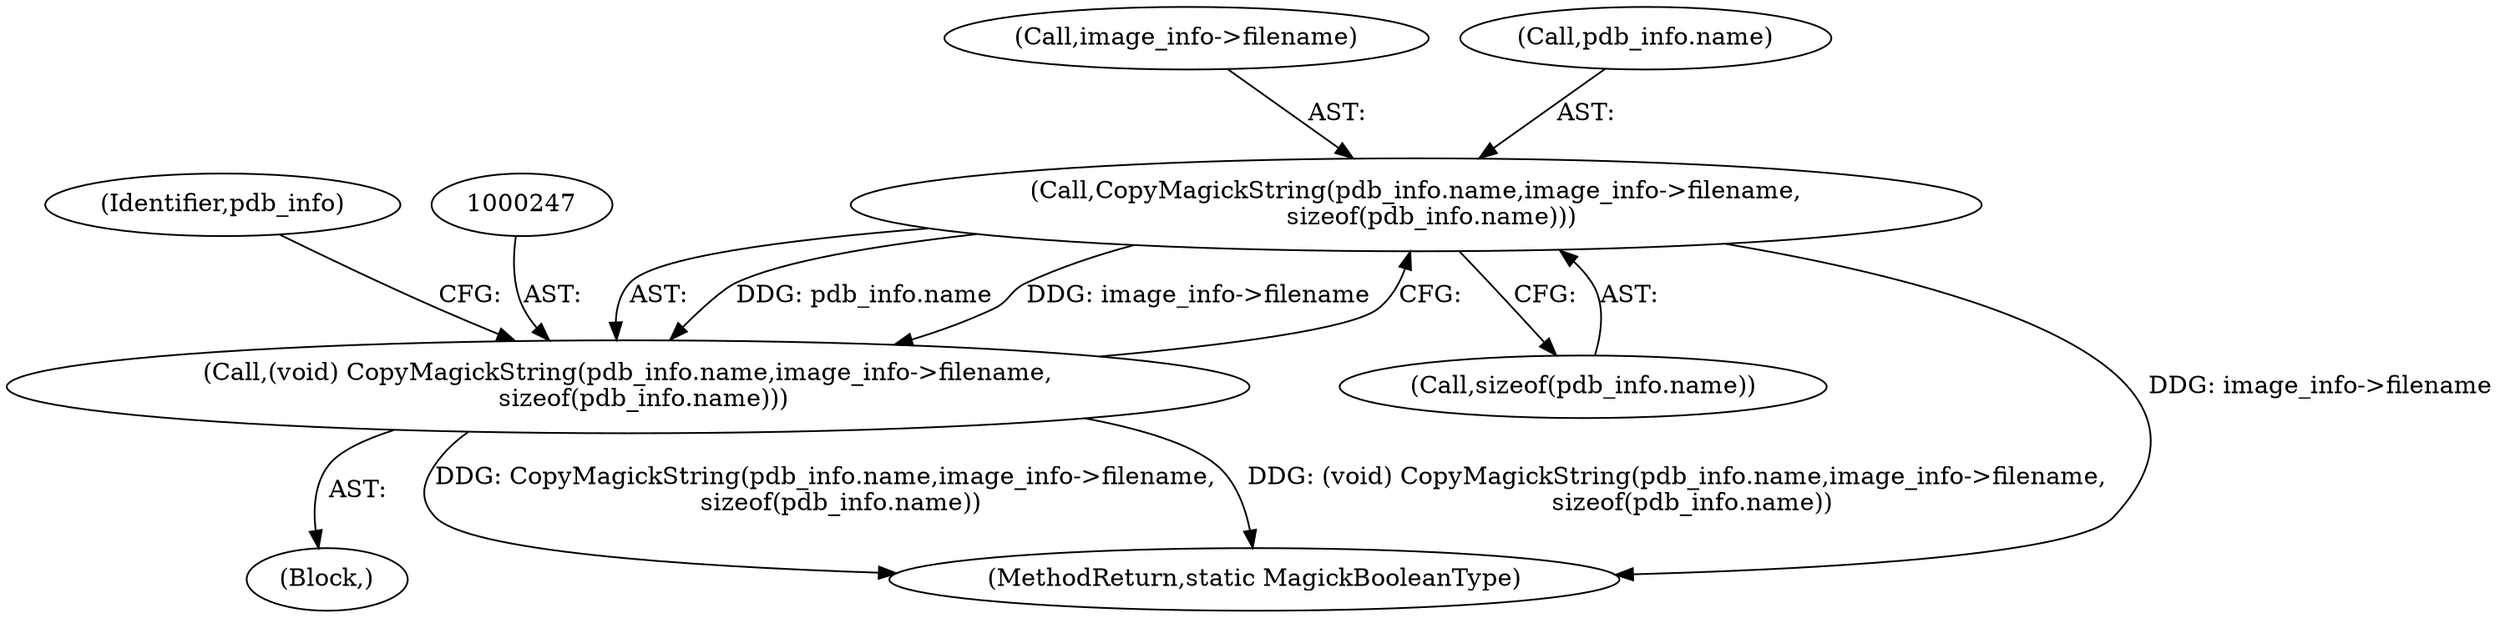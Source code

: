 digraph "0_ImageMagick_10b3823a7619ed22d42764733eb052c4159bc8c1_0@pointer" {
"1000248" [label="(Call,CopyMagickString(pdb_info.name,image_info->filename,\n    sizeof(pdb_info.name)))"];
"1000246" [label="(Call,(void) CopyMagickString(pdb_info.name,image_info->filename,\n    sizeof(pdb_info.name)))"];
"1000252" [label="(Call,image_info->filename)"];
"1000255" [label="(Call,sizeof(pdb_info.name))"];
"1000246" [label="(Call,(void) CopyMagickString(pdb_info.name,image_info->filename,\n    sizeof(pdb_info.name)))"];
"1000113" [label="(Block,)"];
"1000261" [label="(Identifier,pdb_info)"];
"1001236" [label="(MethodReturn,static MagickBooleanType)"];
"1000248" [label="(Call,CopyMagickString(pdb_info.name,image_info->filename,\n    sizeof(pdb_info.name)))"];
"1000249" [label="(Call,pdb_info.name)"];
"1000248" -> "1000246"  [label="AST: "];
"1000248" -> "1000255"  [label="CFG: "];
"1000249" -> "1000248"  [label="AST: "];
"1000252" -> "1000248"  [label="AST: "];
"1000255" -> "1000248"  [label="AST: "];
"1000246" -> "1000248"  [label="CFG: "];
"1000248" -> "1001236"  [label="DDG: image_info->filename"];
"1000248" -> "1000246"  [label="DDG: pdb_info.name"];
"1000248" -> "1000246"  [label="DDG: image_info->filename"];
"1000246" -> "1000113"  [label="AST: "];
"1000247" -> "1000246"  [label="AST: "];
"1000261" -> "1000246"  [label="CFG: "];
"1000246" -> "1001236"  [label="DDG: CopyMagickString(pdb_info.name,image_info->filename,\n    sizeof(pdb_info.name))"];
"1000246" -> "1001236"  [label="DDG: (void) CopyMagickString(pdb_info.name,image_info->filename,\n    sizeof(pdb_info.name))"];
}
